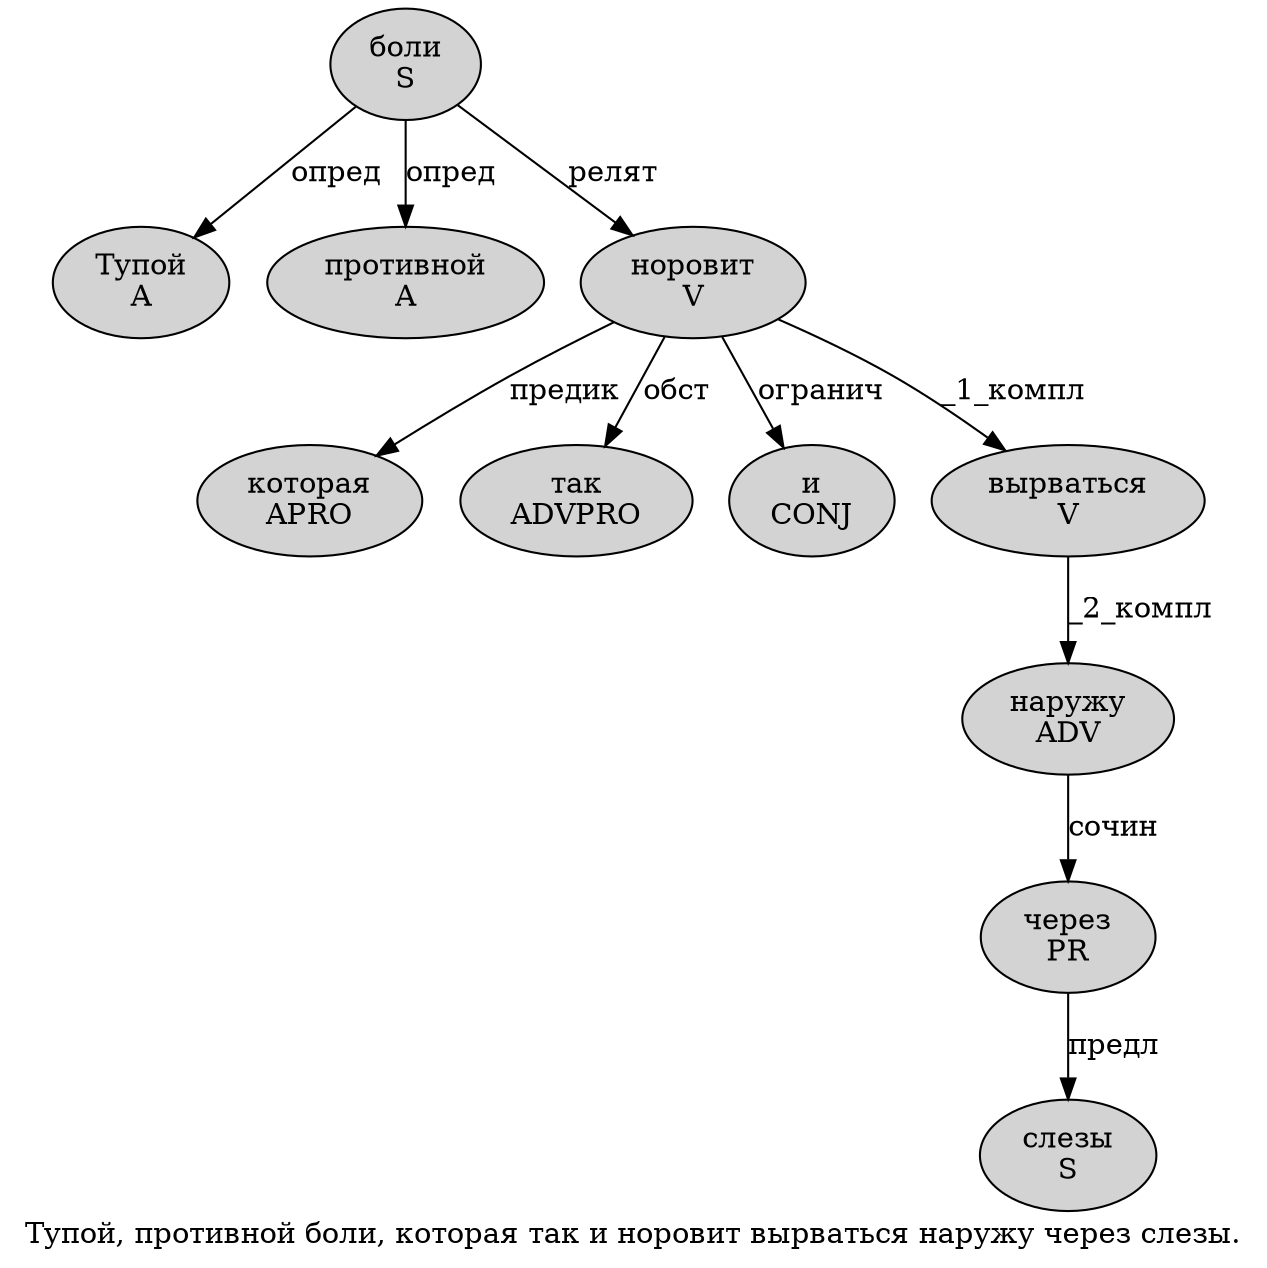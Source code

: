 digraph SENTENCE_27 {
	graph [label="Тупой, противной боли, которая так и норовит вырваться наружу через слезы."]
	node [style=filled]
		0 [label="Тупой
A" color="" fillcolor=lightgray penwidth=1 shape=ellipse]
		2 [label="противной
A" color="" fillcolor=lightgray penwidth=1 shape=ellipse]
		3 [label="боли
S" color="" fillcolor=lightgray penwidth=1 shape=ellipse]
		5 [label="которая
APRO" color="" fillcolor=lightgray penwidth=1 shape=ellipse]
		6 [label="так
ADVPRO" color="" fillcolor=lightgray penwidth=1 shape=ellipse]
		7 [label="и
CONJ" color="" fillcolor=lightgray penwidth=1 shape=ellipse]
		8 [label="норовит
V" color="" fillcolor=lightgray penwidth=1 shape=ellipse]
		9 [label="вырваться
V" color="" fillcolor=lightgray penwidth=1 shape=ellipse]
		10 [label="наружу
ADV" color="" fillcolor=lightgray penwidth=1 shape=ellipse]
		11 [label="через
PR" color="" fillcolor=lightgray penwidth=1 shape=ellipse]
		12 [label="слезы
S" color="" fillcolor=lightgray penwidth=1 shape=ellipse]
			3 -> 0 [label="опред"]
			3 -> 2 [label="опред"]
			3 -> 8 [label="релят"]
			8 -> 5 [label="предик"]
			8 -> 6 [label="обст"]
			8 -> 7 [label="огранич"]
			8 -> 9 [label="_1_компл"]
			11 -> 12 [label="предл"]
			9 -> 10 [label="_2_компл"]
			10 -> 11 [label="сочин"]
}